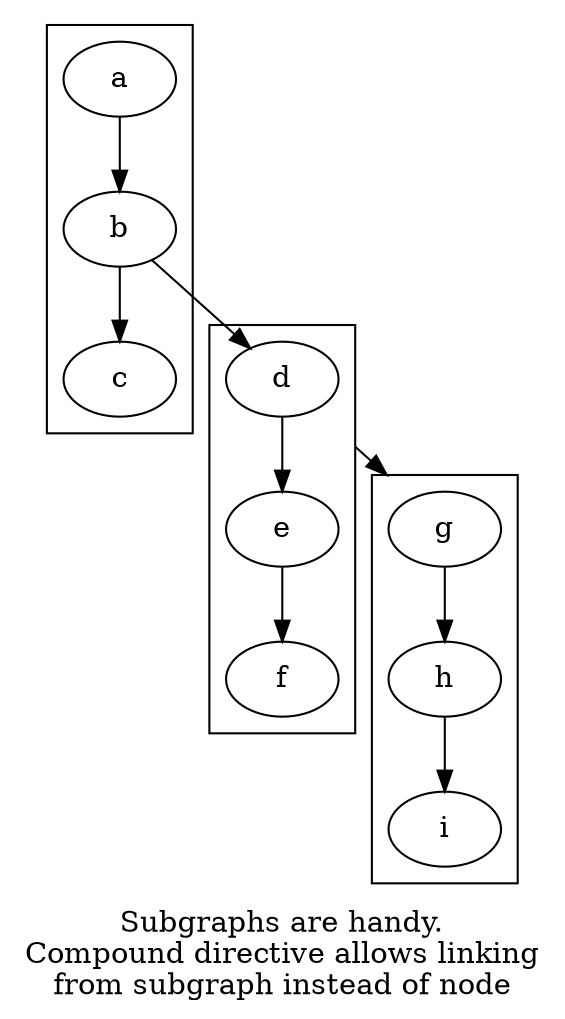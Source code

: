 
digraph {

    compound=true;

    subgraph cluster_0 {
        a -> b -> c
    }

    subgraph cluster_1 {
        d -> e -> f
    }

    subgraph cluster_2 {
        g -> h -> i
    }

    b -> d;
    d -> g [lhead=cluster_2, ltail=cluster_1]

    label = "Subgraphs are handy.
Compound directive allows linking
from subgraph instead of node";
}
